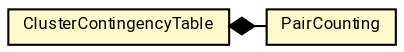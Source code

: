 #!/usr/local/bin/dot
#
# Class diagram 
# Generated by UMLGraph version R5_7_2-60-g0e99a6 (http://www.spinellis.gr/umlgraph/)
#

digraph G {
	graph [fontnames="svg"]
	edge [fontname="Roboto",fontsize=7,labelfontname="Roboto",labelfontsize=7,color="black"];
	node [fontname="Roboto",fontcolor="black",fontsize=8,shape=plaintext,margin=0,width=0,height=0];
	nodesep=0.15;
	ranksep=0.25;
	rankdir=LR;
	// de.lmu.ifi.dbs.elki.evaluation.clustering.ClusterContingencyTable
	c7948323 [label=<<table title="de.lmu.ifi.dbs.elki.evaluation.clustering.ClusterContingencyTable" border="0" cellborder="1" cellspacing="0" cellpadding="2" bgcolor="LemonChiffon" href="ClusterContingencyTable.html" target="_parent">
		<tr><td><table border="0" cellspacing="0" cellpadding="1">
		<tr><td align="center" balign="center"> <font face="Roboto">ClusterContingencyTable</font> </td></tr>
		</table></td></tr>
		</table>>, URL="ClusterContingencyTable.html"];
	// de.lmu.ifi.dbs.elki.evaluation.clustering.PairCounting
	c7948349 [label=<<table title="de.lmu.ifi.dbs.elki.evaluation.clustering.PairCounting" border="0" cellborder="1" cellspacing="0" cellpadding="2" bgcolor="lemonChiffon" href="PairCounting.html" target="_parent">
		<tr><td><table border="0" cellspacing="0" cellpadding="1">
		<tr><td align="center" balign="center"> <font face="Roboto">PairCounting</font> </td></tr>
		</table></td></tr>
		</table>>, URL="PairCounting.html"];
	// de.lmu.ifi.dbs.elki.evaluation.clustering.ClusterContingencyTable composed de.lmu.ifi.dbs.elki.evaluation.clustering.PairCounting
	c7948323 -> c7948349 [arrowhead=none,arrowtail=diamond,dir=back,weight=6];
}

